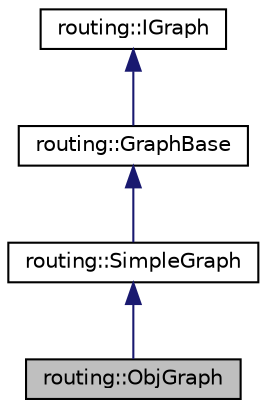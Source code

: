 digraph "routing::ObjGraph"
{
 // LATEX_PDF_SIZE
  edge [fontname="Helvetica",fontsize="10",labelfontname="Helvetica",labelfontsize="10"];
  node [fontname="Helvetica",fontsize="10",shape=record];
  Node1 [label="routing::ObjGraph",height=0.2,width=0.4,color="black", fillcolor="grey75", style="filled", fontcolor="black",tooltip=" "];
  Node2 -> Node1 [dir="back",color="midnightblue",fontsize="10",style="solid"];
  Node2 [label="routing::SimpleGraph",height=0.2,width=0.4,color="black", fillcolor="white", style="filled",URL="$classrouting_1_1SimpleGraph.html",tooltip=" "];
  Node3 -> Node2 [dir="back",color="midnightblue",fontsize="10",style="solid"];
  Node3 [label="routing::GraphBase",height=0.2,width=0.4,color="black", fillcolor="white", style="filled",URL="$classrouting_1_1GraphBase.html",tooltip=" "];
  Node4 -> Node3 [dir="back",color="midnightblue",fontsize="10",style="solid"];
  Node4 [label="routing::IGraph",height=0.2,width=0.4,color="black", fillcolor="white", style="filled",URL="$classrouting_1_1IGraph.html",tooltip=" "];
}
